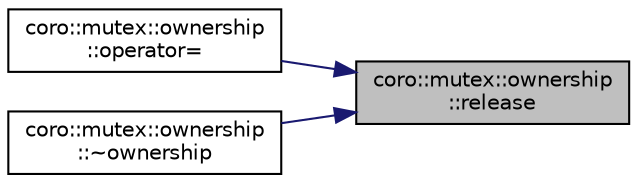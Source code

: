 digraph "coro::mutex::ownership::release"
{
 // LATEX_PDF_SIZE
  edge [fontname="Helvetica",fontsize="10",labelfontname="Helvetica",labelfontsize="10"];
  node [fontname="Helvetica",fontsize="10",shape=record];
  rankdir="RL";
  Node1 [label="coro::mutex::ownership\l::release",height=0.2,width=0.4,color="black", fillcolor="grey75", style="filled", fontcolor="black",tooltip="releases ownership exlicitly (unlock)"];
  Node1 -> Node2 [dir="back",color="midnightblue",fontsize="10",style="solid",fontname="Helvetica"];
  Node2 [label="coro::mutex::ownership\l::operator=",height=0.2,width=0.4,color="black", fillcolor="white", style="filled",URL="$classcoro_1_1mutex_1_1ownership_af6c171ef70fe06ce1a7b8d8764a3b148.html#af6c171ef70fe06ce1a7b8d8764a3b148",tooltip="ownership can be assigned by move"];
  Node1 -> Node3 [dir="back",color="midnightblue",fontsize="10",style="solid",fontname="Helvetica"];
  Node3 [label="coro::mutex::ownership\l::~ownership",height=0.2,width=0.4,color="black", fillcolor="white", style="filled",URL="$classcoro_1_1mutex_1_1ownership_a21199bf1609d55048529c91963ee0909.html#a21199bf1609d55048529c91963ee0909",tooltip="dtor releases ownership"];
}
